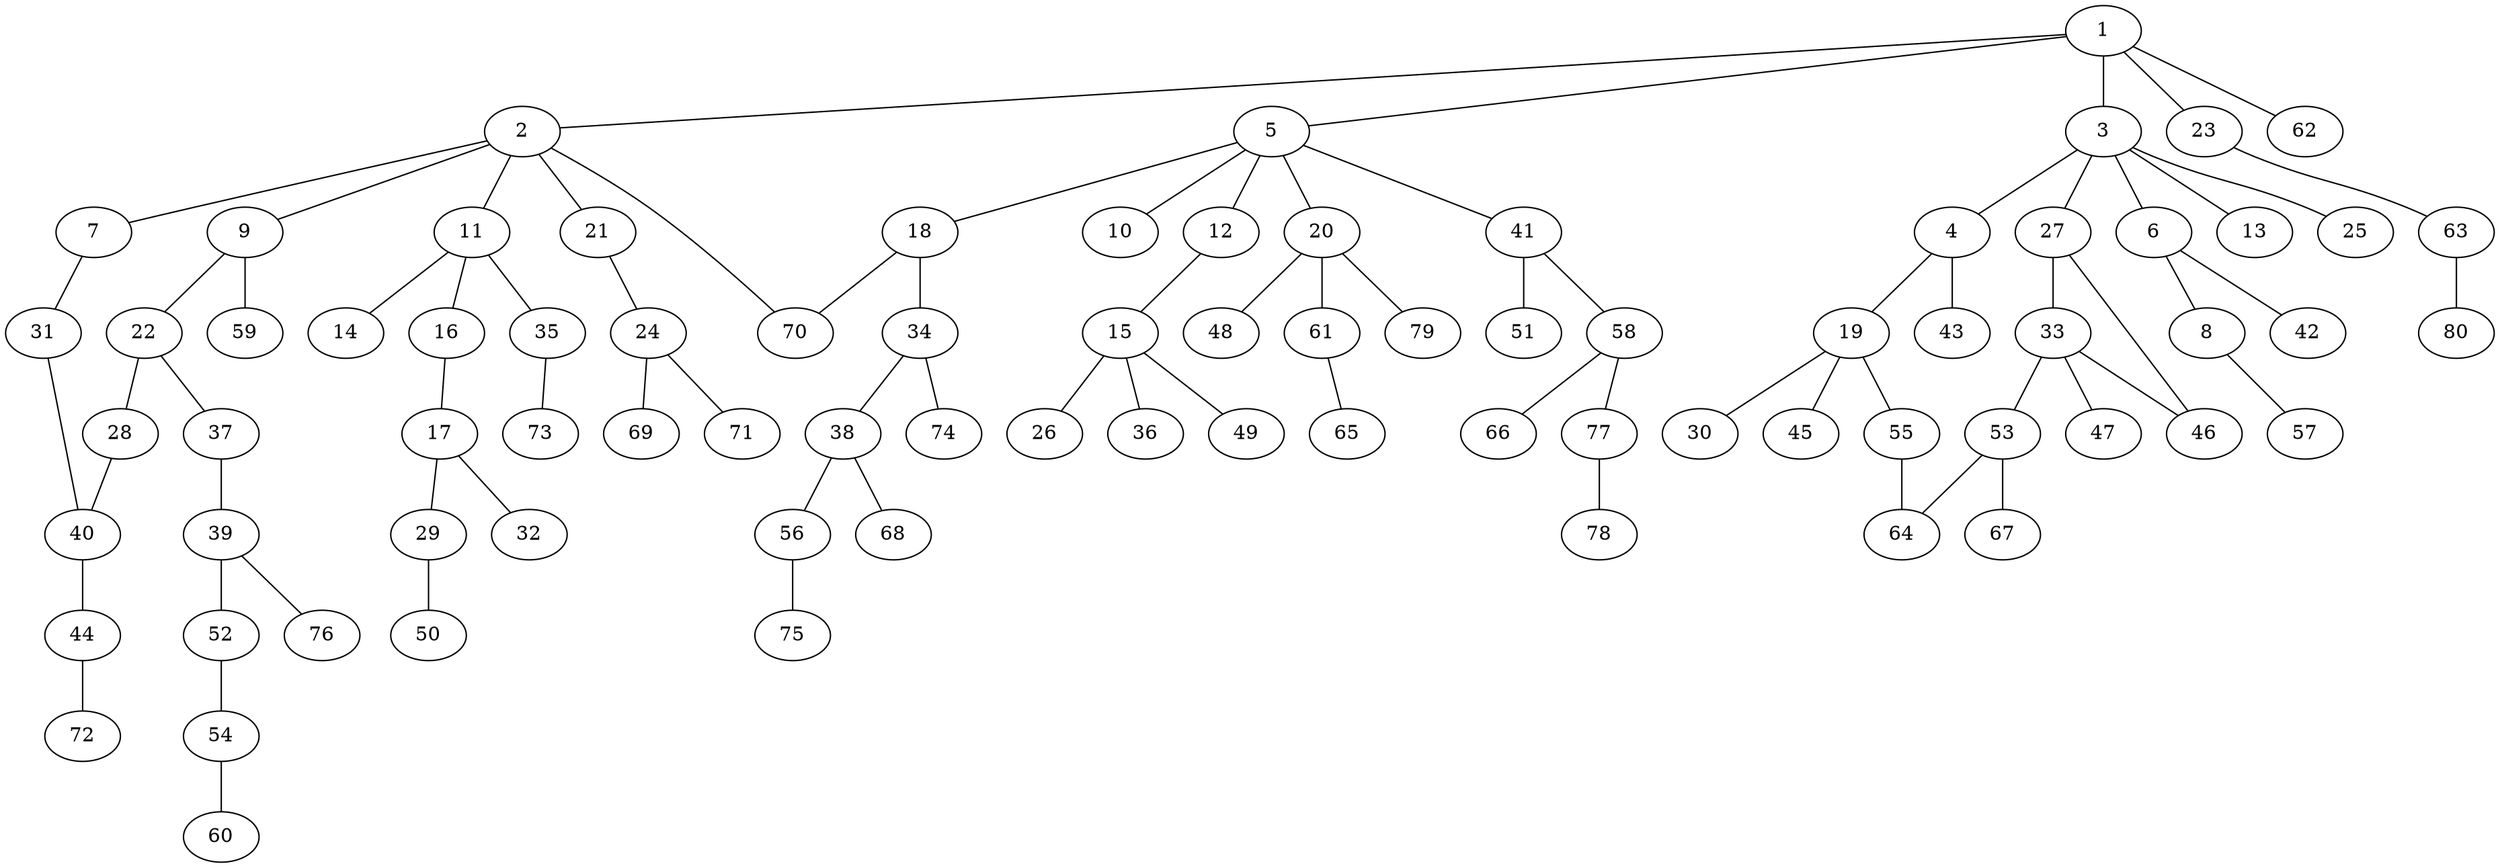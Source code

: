 graph graphname {1--2
1--3
1--5
1--23
1--62
2--7
2--9
2--11
2--21
2--70
3--4
3--6
3--13
3--25
3--27
4--19
4--43
5--10
5--12
5--18
5--20
5--41
6--8
6--42
7--31
8--57
9--22
9--59
11--14
11--16
11--35
12--15
15--26
15--36
15--49
16--17
17--29
17--32
18--34
18--70
19--30
19--45
19--55
20--48
20--61
20--79
21--24
22--28
22--37
23--63
24--69
24--71
27--33
27--46
28--40
29--50
31--40
33--46
33--47
33--53
34--38
34--74
35--73
37--39
38--56
38--68
39--52
39--76
40--44
41--51
41--58
44--72
52--54
53--64
53--67
54--60
55--64
56--75
58--66
58--77
61--65
63--80
77--78
}